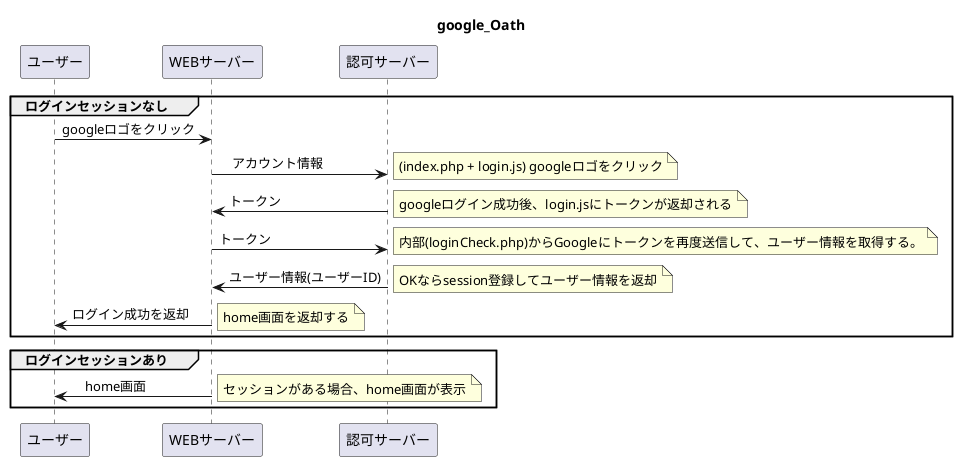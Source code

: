 @startuml
title google_Oath
group ログインセッションなし
ユーザー -> WEBサーバー: googleロゴをクリック
WEBサーバー -> 認可サーバー:　アカウント情報
note right:(index.php + login.js) googleロゴをクリック

認可サーバー -> WEBサーバー:トークン
note right:googleログイン成功後、login.jsにトークンが返却される

WEBサーバー -> 認可サーバー:トークン
note right:内部(loginCheck.php)からGoogleにトークンを再度送信して、ユーザー情報を取得する。

認可サーバー -> WEBサーバー:ユーザー情報(ユーザーID)
note right:OKならsession登録してユーザー情報を返却

WEBサーバー -> ユーザー:ログイン成功を返却
note right:home画面を返却する
end

group ログインセッションあり
WEBサーバー -> ユーザー:　home画面
note right:セッションがある場合、home画面が表示

end

@enduml
